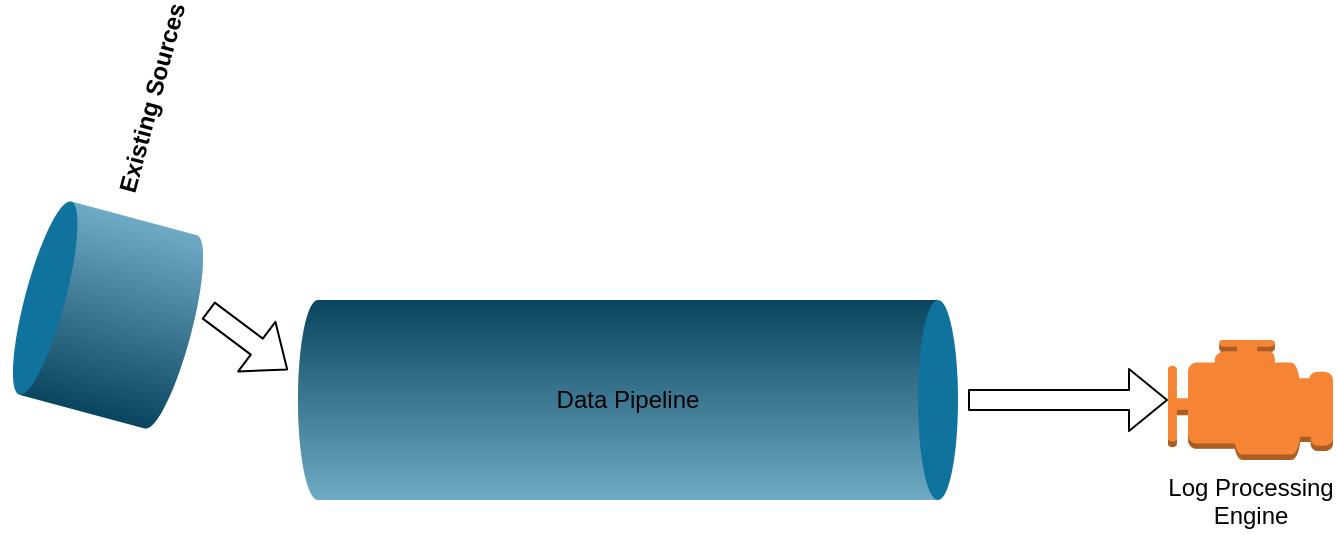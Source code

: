 <mxfile version="12.4.8" type="device" pages="4"><diagram name="1" id="-_3-TFqiXtfNplwcS4FY"><mxGraphModel dx="1426" dy="792" grid="1" gridSize="10" guides="1" tooltips="1" connect="1" arrows="1" fold="1" page="1" pageScale="1" pageWidth="850" pageHeight="1100" math="0" shadow="0"><root><mxCell id="Wu4M268BSIFvSOMbdg5B-0"/><mxCell id="Wu4M268BSIFvSOMbdg5B-1" parent="Wu4M268BSIFvSOMbdg5B-0"/><mxCell id="Wu4M268BSIFvSOMbdg5B-2" value="" style="verticalLabelPosition=bottom;verticalAlign=top;html=1;shape=mxgraph.infographic.cylinder;fillColor=#10739E;strokeColor=none;rotation=90;" vertex="1" parent="Wu4M268BSIFvSOMbdg5B-1"><mxGeometry x="370" y="120" width="100" height="330" as="geometry"/></mxCell><mxCell id="Wu4M268BSIFvSOMbdg5B-4" value="&lt;div&gt;&lt;span style=&quot;background-color: rgb(255 , 255 , 255)&quot;&gt;&lt;font color=&quot;#000000&quot;&gt;Existing Sources&lt;/font&gt;&lt;/span&gt;&lt;/div&gt;&lt;div&gt;&lt;br&gt;&lt;/div&gt;" style="verticalLabelPosition=middle;verticalAlign=middle;html=1;shape=mxgraph.infographic.cylinder;fillColor=#10739E;strokeColor=none;shadow=0;align=left;labelPosition=right;spacingLeft=10;fontStyle=1;fontColor=#10739E;rotation=-75;" vertex="1" parent="Wu4M268BSIFvSOMbdg5B-1"><mxGeometry x="110" y="200" width="100" height="85" as="geometry"/></mxCell><mxCell id="Wu4M268BSIFvSOMbdg5B-5" value="" style="shape=flexArrow;endArrow=classic;html=1;" edge="1" parent="Wu4M268BSIFvSOMbdg5B-1"><mxGeometry width="50" height="50" relative="1" as="geometry"><mxPoint x="210" y="240" as="sourcePoint"/><mxPoint x="250" y="270" as="targetPoint"/></mxGeometry></mxCell><mxCell id="Wu4M268BSIFvSOMbdg5B-7" value="Log Processing &lt;br&gt;Engine" style="outlineConnect=0;dashed=0;verticalLabelPosition=bottom;verticalAlign=top;align=center;html=1;shape=mxgraph.aws3.emr_engine;fillColor=#F58534;gradientColor=none;" vertex="1" parent="Wu4M268BSIFvSOMbdg5B-1"><mxGeometry x="690" y="255" width="82.5" height="60" as="geometry"/></mxCell><mxCell id="Wu4M268BSIFvSOMbdg5B-8" value="Data Pipeline" style="text;html=1;strokeColor=none;fillColor=none;align=center;verticalAlign=middle;whiteSpace=wrap;rounded=0;" vertex="1" parent="Wu4M268BSIFvSOMbdg5B-1"><mxGeometry x="370" y="272.5" width="100" height="25" as="geometry"/></mxCell><mxCell id="Wu4M268BSIFvSOMbdg5B-9" value="" style="shape=flexArrow;endArrow=classic;html=1;" edge="1" parent="Wu4M268BSIFvSOMbdg5B-1"><mxGeometry width="50" height="50" relative="1" as="geometry"><mxPoint x="590" y="285" as="sourcePoint"/><mxPoint x="690" y="285" as="targetPoint"/></mxGeometry></mxCell></root></mxGraphModel></diagram><diagram name="2" id="lQ6vd30ro4hos0aK5vKq"><mxGraphModel dx="1426" dy="792" grid="1" gridSize="10" guides="1" tooltips="1" connect="1" arrows="1" fold="1" page="1" pageScale="1" pageWidth="850" pageHeight="1100" math="0" shadow="0"><root><mxCell id="03w2FbjIss9qyzcPdx0d-0"/><mxCell id="03w2FbjIss9qyzcPdx0d-1" parent="03w2FbjIss9qyzcPdx0d-0"/><mxCell id="03w2FbjIss9qyzcPdx0d-2" value="" style="verticalLabelPosition=bottom;verticalAlign=top;html=1;shape=mxgraph.infographic.cylinder;fillColor=#10739E;strokeColor=none;rotation=90;" vertex="1" parent="03w2FbjIss9qyzcPdx0d-1"><mxGeometry x="370" y="120" width="100" height="330" as="geometry"/></mxCell><mxCell id="03w2FbjIss9qyzcPdx0d-4" value="&lt;div&gt;&lt;span style=&quot;background-color: rgb(255 , 255 , 255)&quot;&gt;&lt;font color=&quot;#000000&quot;&gt;Existing Sources&lt;/font&gt;&lt;/span&gt;&lt;/div&gt;&lt;div&gt;&lt;br&gt;&lt;/div&gt;" style="verticalLabelPosition=middle;verticalAlign=middle;html=1;shape=mxgraph.infographic.cylinder;fillColor=#10739E;strokeColor=none;shadow=0;align=left;labelPosition=right;spacingLeft=10;fontStyle=1;fontColor=#10739E;rotation=-75;" vertex="1" parent="03w2FbjIss9qyzcPdx0d-1"><mxGeometry x="110" y="200" width="100" height="85" as="geometry"/></mxCell><mxCell id="03w2FbjIss9qyzcPdx0d-5" value="" style="shape=flexArrow;endArrow=classic;html=1;" edge="1" parent="03w2FbjIss9qyzcPdx0d-1"><mxGeometry width="50" height="50" relative="1" as="geometry"><mxPoint x="210" y="240" as="sourcePoint"/><mxPoint x="250" y="270" as="targetPoint"/></mxGeometry></mxCell><mxCell id="03w2FbjIss9qyzcPdx0d-7" value="Log Processing &lt;br&gt;Engine" style="outlineConnect=0;dashed=0;verticalLabelPosition=bottom;verticalAlign=top;align=center;html=1;shape=mxgraph.aws3.emr_engine;fillColor=#F58534;gradientColor=none;" vertex="1" parent="03w2FbjIss9qyzcPdx0d-1"><mxGeometry x="690" y="255" width="82.5" height="60" as="geometry"/></mxCell><mxCell id="03w2FbjIss9qyzcPdx0d-8" value="Data Pipeline" style="text;html=1;strokeColor=none;fillColor=none;align=center;verticalAlign=middle;whiteSpace=wrap;rounded=0;" vertex="1" parent="03w2FbjIss9qyzcPdx0d-1"><mxGeometry x="370" y="272.5" width="100" height="25" as="geometry"/></mxCell><mxCell id="03w2FbjIss9qyzcPdx0d-9" value="" style="shape=flexArrow;endArrow=classic;html=1;" edge="1" parent="03w2FbjIss9qyzcPdx0d-1"><mxGeometry width="50" height="50" relative="1" as="geometry"><mxPoint x="590" y="285" as="sourcePoint"/><mxPoint x="690" y="285" as="targetPoint"/></mxGeometry></mxCell><mxCell id="03w2FbjIss9qyzcPdx0d-10" value="" style="outlineConnect=0;dashed=0;verticalLabelPosition=bottom;verticalAlign=top;align=center;html=1;shape=mxgraph.aws3.ec2;fillColor=#F58534;gradientColor=none;" vertex="1" parent="03w2FbjIss9qyzcPdx0d-1"><mxGeometry x="60" y="600" width="76.5" height="93" as="geometry"/></mxCell><mxCell id="03w2FbjIss9qyzcPdx0d-11" value="" style="outlineConnect=0;fontColor=#232F3E;gradientColor=#60A337;gradientDirection=north;fillColor=#277116;strokeColor=#ffffff;dashed=0;verticalLabelPosition=bottom;verticalAlign=top;align=center;html=1;fontSize=12;fontStyle=0;aspect=fixed;shape=mxgraph.aws4.resourceIcon;resIcon=mxgraph.aws4.s3;" vertex="1" parent="03w2FbjIss9qyzcPdx0d-1"><mxGeometry x="240" y="607.5" width="78" height="78" as="geometry"/></mxCell><mxCell id="03w2FbjIss9qyzcPdx0d-12" value="EC2 Instance" style="text;html=1;strokeColor=none;fillColor=none;align=center;verticalAlign=middle;whiteSpace=wrap;rounded=0;" vertex="1" parent="03w2FbjIss9qyzcPdx0d-1"><mxGeometry x="78.25" y="710" width="40" height="20" as="geometry"/></mxCell><mxCell id="03w2FbjIss9qyzcPdx0d-13" value="" style="shape=flexArrow;endArrow=classic;html=1;" edge="1" parent="03w2FbjIss9qyzcPdx0d-1"><mxGeometry width="50" height="50" relative="1" as="geometry"><mxPoint x="145" y="646" as="sourcePoint"/><mxPoint x="235" y="646" as="targetPoint"/></mxGeometry></mxCell><mxCell id="03w2FbjIss9qyzcPdx0d-14" value="S3 Bucket" style="text;html=1;strokeColor=none;fillColor=none;align=center;verticalAlign=middle;whiteSpace=wrap;rounded=0;" vertex="1" parent="03w2FbjIss9qyzcPdx0d-1"><mxGeometry x="259" y="710" width="40" height="20" as="geometry"/></mxCell><mxCell id="03w2FbjIss9qyzcPdx0d-16" value="&lt;div&gt;Raw Audit logs&lt;/div&gt;&lt;div&gt;&lt;br&gt;&lt;/div&gt;" style="text;html=1;strokeColor=none;fillColor=none;align=center;verticalAlign=middle;whiteSpace=wrap;rounded=0;" vertex="1" parent="03w2FbjIss9qyzcPdx0d-1"><mxGeometry x="160" y="608" width="40" height="20" as="geometry"/></mxCell></root></mxGraphModel></diagram><diagram id="EVtuApoNfbVU5N7i6w00" name="3"><mxGraphModel dx="1426" dy="792" grid="1" gridSize="10" guides="1" tooltips="1" connect="1" arrows="1" fold="1" page="1" pageScale="1" pageWidth="850" pageHeight="1100" math="0" shadow="0"><root><mxCell id="0"/><mxCell id="1" parent="0"/><mxCell id="ytQTuUm3oDZo6Eu_hEq4-3" value="" style="verticalLabelPosition=bottom;verticalAlign=top;html=1;shape=mxgraph.infographic.cylinder;fillColor=#10739E;strokeColor=none;rotation=90;" vertex="1" parent="1"><mxGeometry x="370" y="120" width="100" height="330" as="geometry"/></mxCell><mxCell id="ytQTuUm3oDZo6Eu_hEq4-4" value="New Source" style="verticalLabelPosition=middle;verticalAlign=middle;html=1;shape=mxgraph.infographic.cylinder;fillColor=#f8cecc;strokeColor=#b85450;shadow=0;align=left;labelPosition=right;spacingLeft=10;fontStyle=1;rotation=20;" vertex="1" parent="1"><mxGeometry x="140" y="330" width="100" height="90" as="geometry"/></mxCell><mxCell id="ytQTuUm3oDZo6Eu_hEq4-8" value="&lt;div&gt;&lt;span style=&quot;background-color: rgb(255 , 255 , 255)&quot;&gt;&lt;font color=&quot;#000000&quot;&gt;Existing Sources&lt;/font&gt;&lt;/span&gt;&lt;/div&gt;&lt;div&gt;&lt;br&gt;&lt;/div&gt;" style="verticalLabelPosition=middle;verticalAlign=middle;html=1;shape=mxgraph.infographic.cylinder;fillColor=#10739E;strokeColor=none;shadow=0;align=left;labelPosition=right;spacingLeft=10;fontStyle=1;fontColor=#10739E;rotation=-75;" vertex="1" parent="1"><mxGeometry x="110" y="200" width="100" height="85" as="geometry"/></mxCell><mxCell id="ytQTuUm3oDZo6Eu_hEq4-10" value="" style="shape=flexArrow;endArrow=classic;html=1;" edge="1" parent="1"><mxGeometry width="50" height="50" relative="1" as="geometry"><mxPoint x="210" y="240" as="sourcePoint"/><mxPoint x="250" y="270" as="targetPoint"/></mxGeometry></mxCell><mxCell id="ytQTuUm3oDZo6Eu_hEq4-12" value="" style="shape=flexArrow;endArrow=classic;html=1;" edge="1" parent="1"><mxGeometry width="50" height="50" relative="1" as="geometry"><mxPoint x="220" y="330" as="sourcePoint"/><mxPoint x="250" y="280" as="targetPoint"/></mxGeometry></mxCell><mxCell id="ytQTuUm3oDZo6Eu_hEq4-13" value="Log Processing &lt;br&gt;Engine" style="outlineConnect=0;dashed=0;verticalLabelPosition=bottom;verticalAlign=top;align=center;html=1;shape=mxgraph.aws3.emr_engine;fillColor=#F58534;gradientColor=none;" vertex="1" parent="1"><mxGeometry x="690" y="255" width="82.5" height="60" as="geometry"/></mxCell><mxCell id="ytQTuUm3oDZo6Eu_hEq4-14" value="Data Pipeline" style="text;html=1;strokeColor=none;fillColor=none;align=center;verticalAlign=middle;whiteSpace=wrap;rounded=0;" vertex="1" parent="1"><mxGeometry x="370" y="272.5" width="100" height="25" as="geometry"/></mxCell><mxCell id="ytQTuUm3oDZo6Eu_hEq4-15" value="" style="shape=flexArrow;endArrow=classic;html=1;" edge="1" parent="1"><mxGeometry width="50" height="50" relative="1" as="geometry"><mxPoint x="590" y="285" as="sourcePoint"/><mxPoint x="690" y="285" as="targetPoint"/></mxGeometry></mxCell><mxCell id="ytQTuUm3oDZo6Eu_hEq4-16" value="" style="outlineConnect=0;dashed=0;verticalLabelPosition=bottom;verticalAlign=top;align=center;html=1;shape=mxgraph.aws3.ec2;fillColor=#F58534;gradientColor=none;" vertex="1" parent="1"><mxGeometry x="60" y="600" width="76.5" height="93" as="geometry"/></mxCell><mxCell id="ytQTuUm3oDZo6Eu_hEq4-17" value="" style="outlineConnect=0;fontColor=#232F3E;gradientColor=#60A337;gradientDirection=north;fillColor=#277116;strokeColor=#ffffff;dashed=0;verticalLabelPosition=bottom;verticalAlign=top;align=center;html=1;fontSize=12;fontStyle=0;aspect=fixed;shape=mxgraph.aws4.resourceIcon;resIcon=mxgraph.aws4.s3;" vertex="1" parent="1"><mxGeometry x="240" y="607.5" width="78" height="78" as="geometry"/></mxCell><mxCell id="ytQTuUm3oDZo6Eu_hEq4-18" value="EC2 Instance" style="text;html=1;strokeColor=none;fillColor=none;align=center;verticalAlign=middle;whiteSpace=wrap;rounded=0;" vertex="1" parent="1"><mxGeometry x="78.25" y="710" width="40" height="20" as="geometry"/></mxCell><mxCell id="ytQTuUm3oDZo6Eu_hEq4-19" value="" style="shape=flexArrow;endArrow=classic;html=1;" edge="1" parent="1"><mxGeometry width="50" height="50" relative="1" as="geometry"><mxPoint x="145" y="646" as="sourcePoint"/><mxPoint x="235" y="646" as="targetPoint"/></mxGeometry></mxCell><mxCell id="ytQTuUm3oDZo6Eu_hEq4-20" value="S3 Bucket" style="text;html=1;strokeColor=none;fillColor=none;align=center;verticalAlign=middle;whiteSpace=wrap;rounded=0;" vertex="1" parent="1"><mxGeometry x="259" y="710" width="40" height="20" as="geometry"/></mxCell><mxCell id="ytQTuUm3oDZo6Eu_hEq4-21" value="" style="shape=flexArrow;endArrow=classic;html=1;" edge="1" parent="1"><mxGeometry width="50" height="50" relative="1" as="geometry"><mxPoint x="270" y="590" as="sourcePoint"/><mxPoint x="190" y="440" as="targetPoint"/></mxGeometry></mxCell><mxCell id="ytQTuUm3oDZo6Eu_hEq4-22" value="&lt;div&gt;Raw Audit logs&lt;/div&gt;&lt;div&gt;&lt;br&gt;&lt;/div&gt;" style="text;html=1;strokeColor=none;fillColor=none;align=center;verticalAlign=middle;whiteSpace=wrap;rounded=0;" vertex="1" parent="1"><mxGeometry x="160" y="608" width="40" height="20" as="geometry"/></mxCell></root></mxGraphModel></diagram><diagram id="3_lPszhGcRaHNcyfEZtt" name="4"><mxGraphModel dx="1426" dy="1892" grid="1" gridSize="10" guides="1" tooltips="1" connect="1" arrows="1" fold="1" page="1" pageScale="1" pageWidth="850" pageHeight="1100" math="0" shadow="0"><root><mxCell id="IGb6749tIIpUQGnh0qxr-0"/><mxCell id="IGb6749tIIpUQGnh0qxr-1" parent="IGb6749tIIpUQGnh0qxr-0"/><mxCell id="_5EXiabeo-5oUnPIVD-Y-0" value="" style="outlineConnect=0;dashed=0;verticalLabelPosition=bottom;verticalAlign=top;align=center;html=1;shape=mxgraph.aws3.ec2;fillColor=#F58534;gradientColor=none;" vertex="1" parent="IGb6749tIIpUQGnh0qxr-1"><mxGeometry x="50" y="-990" width="76.5" height="93" as="geometry"/></mxCell><mxCell id="_5EXiabeo-5oUnPIVD-Y-1" value="" style="outlineConnect=0;fontColor=#232F3E;gradientColor=#60A337;gradientDirection=north;fillColor=#277116;strokeColor=#ffffff;dashed=0;verticalLabelPosition=bottom;verticalAlign=top;align=center;html=1;fontSize=12;fontStyle=0;aspect=fixed;shape=mxgraph.aws4.resourceIcon;resIcon=mxgraph.aws4.s3;" vertex="1" parent="IGb6749tIIpUQGnh0qxr-1"><mxGeometry x="230" y="-982.5" width="78" height="78" as="geometry"/></mxCell><mxCell id="_5EXiabeo-5oUnPIVD-Y-2" value="" style="shape=flexArrow;endArrow=classic;html=1;" edge="1" parent="IGb6749tIIpUQGnh0qxr-1"><mxGeometry width="50" height="50" relative="1" as="geometry"><mxPoint x="135" y="-944" as="sourcePoint"/><mxPoint x="225" y="-944" as="targetPoint"/></mxGeometry></mxCell><mxCell id="_5EXiabeo-5oUnPIVD-Y-3" value="&lt;div&gt;Raw Audit logs&lt;/div&gt;&lt;div&gt;&lt;br&gt;&lt;/div&gt;" style="text;html=1;strokeColor=none;fillColor=none;align=center;verticalAlign=middle;whiteSpace=wrap;rounded=0;" vertex="1" parent="IGb6749tIIpUQGnh0qxr-1"><mxGeometry x="150" y="-982" width="40" height="20" as="geometry"/></mxCell><mxCell id="_5EXiabeo-5oUnPIVD-Y-4" value="" style="outlineConnect=0;dashed=0;verticalLabelPosition=bottom;verticalAlign=top;align=center;html=1;shape=mxgraph.aws3.sns;fillColor=#D9A741;gradientColor=none;" vertex="1" parent="IGb6749tIIpUQGnh0qxr-1"><mxGeometry x="420" y="-982.5" width="76.5" height="76.5" as="geometry"/></mxCell><mxCell id="_5EXiabeo-5oUnPIVD-Y-5" value="" style="shape=flexArrow;endArrow=classic;html=1;" edge="1" parent="IGb6749tIIpUQGnh0qxr-1"><mxGeometry width="50" height="50" relative="1" as="geometry"><mxPoint x="320" y="-944" as="sourcePoint"/><mxPoint x="410" y="-944" as="targetPoint"/></mxGeometry></mxCell><mxCell id="-k15C3SKFKl6M4dh7msz-0" value="EC2 Instance" style="text;html=1;strokeColor=none;fillColor=none;align=center;verticalAlign=middle;whiteSpace=wrap;rounded=0;" vertex="1" parent="IGb6749tIIpUQGnh0qxr-1"><mxGeometry x="64.88" y="-1030" width="40" height="20" as="geometry"/></mxCell><mxCell id="-k15C3SKFKl6M4dh7msz-1" value="S3 Bucket" style="text;html=1;strokeColor=none;fillColor=none;align=center;verticalAlign=middle;whiteSpace=wrap;rounded=0;" vertex="1" parent="IGb6749tIIpUQGnh0qxr-1"><mxGeometry x="245.63" y="-1030" width="40" height="20" as="geometry"/></mxCell><mxCell id="-k15C3SKFKl6M4dh7msz-2" value="SNS Topic" style="text;html=1;strokeColor=none;fillColor=none;align=center;verticalAlign=middle;whiteSpace=wrap;rounded=0;" vertex="1" parent="IGb6749tIIpUQGnh0qxr-1"><mxGeometry x="433.13" y="-1030" width="40" height="20" as="geometry"/></mxCell><mxCell id="-k15C3SKFKl6M4dh7msz-4" value="" style="outlineConnect=0;dashed=0;verticalLabelPosition=bottom;verticalAlign=top;align=center;html=1;shape=mxgraph.aws3.sqs;fillColor=#D9A741;gradientColor=none;" vertex="1" parent="IGb6749tIIpUQGnh0qxr-1"><mxGeometry x="433" y="-810" width="76.5" height="93" as="geometry"/></mxCell><mxCell id="-k15C3SKFKl6M4dh7msz-5" value="" style="shape=flexArrow;endArrow=classic;html=1;" edge="1" parent="IGb6749tIIpUQGnh0qxr-1"><mxGeometry width="50" height="50" relative="1" as="geometry"><mxPoint x="460" y="-906" as="sourcePoint"/><mxPoint x="460" y="-820" as="targetPoint"/></mxGeometry></mxCell><mxCell id="-k15C3SKFKl6M4dh7msz-6" value="&lt;div&gt;SQS Queue&lt;/div&gt;&lt;div&gt;&lt;br&gt;&lt;/div&gt;" style="text;html=1;strokeColor=none;fillColor=none;align=center;verticalAlign=middle;whiteSpace=wrap;rounded=0;" vertex="1" parent="IGb6749tIIpUQGnh0qxr-1"><mxGeometry x="443.13" y="-690" width="40" height="20" as="geometry"/></mxCell><mxCell id="-k15C3SKFKl6M4dh7msz-7" value="" style="outlineConnect=0;dashed=0;verticalLabelPosition=bottom;verticalAlign=top;align=center;html=1;shape=mxgraph.aws3.lambda_function;fillColor=#F58534;gradientColor=none;" vertex="1" parent="IGb6749tIIpUQGnh0qxr-1"><mxGeometry x="620" y="-799.5" width="69" height="72" as="geometry"/></mxCell><mxCell id="-k15C3SKFKl6M4dh7msz-8" value="" style="shape=flexArrow;endArrow=classic;html=1;" edge="1" parent="IGb6749tIIpUQGnh0qxr-1"><mxGeometry width="50" height="50" relative="1" as="geometry"><mxPoint x="520" y="-764" as="sourcePoint"/><mxPoint x="610" y="-764" as="targetPoint"/></mxGeometry></mxCell><mxCell id="-k15C3SKFKl6M4dh7msz-9" value="Lambda" style="text;html=1;strokeColor=none;fillColor=none;align=center;verticalAlign=middle;whiteSpace=wrap;rounded=0;" vertex="1" parent="IGb6749tIIpUQGnh0qxr-1"><mxGeometry x="640" y="-700" width="40" height="20" as="geometry"/></mxCell><mxCell id="_X_QYWbZpfQbKVBSTure-0" value="" style="verticalLabelPosition=bottom;verticalAlign=top;html=1;shape=mxgraph.infographic.cylinder;fillColor=#10739E;strokeColor=none;rotation=90;" vertex="1" parent="IGb6749tIIpUQGnh0qxr-1"><mxGeometry x="910" y="-920" width="100" height="330" as="geometry"/></mxCell><mxCell id="_X_QYWbZpfQbKVBSTure-1" value="Data Pipeline" style="text;html=1;strokeColor=none;fillColor=none;align=center;verticalAlign=middle;whiteSpace=wrap;rounded=0;" vertex="1" parent="IGb6749tIIpUQGnh0qxr-1"><mxGeometry x="890" y="-767.5" width="100" height="25" as="geometry"/></mxCell><mxCell id="_X_QYWbZpfQbKVBSTure-2" value="" style="shape=flexArrow;endArrow=classic;html=1;" edge="1" parent="IGb6749tIIpUQGnh0qxr-1"><mxGeometry width="50" height="50" relative="1" as="geometry"><mxPoint x="700" y="-767.5" as="sourcePoint"/><mxPoint x="790" y="-767.5" as="targetPoint"/></mxGeometry></mxCell><mxCell id="_X_QYWbZpfQbKVBSTure-3" value="" style="outlineConnect=0;fontColor=#232F3E;gradientColor=#945DF2;gradientDirection=north;fillColor=#5A30B5;strokeColor=#ffffff;dashed=0;verticalLabelPosition=bottom;verticalAlign=top;align=center;html=1;fontSize=12;fontStyle=0;aspect=fixed;shape=mxgraph.aws4.resourceIcon;resIcon=mxgraph.aws4.kinesis_data_streams;" vertex="1" parent="IGb6749tIIpUQGnh0qxr-1"><mxGeometry x="890" y="-888" width="78" height="78" as="geometry"/></mxCell><mxCell id="_X_QYWbZpfQbKVBSTure-4" value="Kinesis Data Stram" style="text;html=1;strokeColor=none;fillColor=none;align=center;verticalAlign=middle;whiteSpace=wrap;rounded=0;" vertex="1" parent="IGb6749tIIpUQGnh0qxr-1"><mxGeometry x="893.5" y="-917" width="71" height="20" as="geometry"/></mxCell><mxCell id="x8xuT2gufONeE0OfMYrs-0" value="Log Processing &lt;br&gt;Engine" style="outlineConnect=0;dashed=0;verticalLabelPosition=bottom;verticalAlign=top;align=center;html=1;shape=mxgraph.aws3.emr_engine;fillColor=#F58534;gradientColor=none;" vertex="1" parent="IGb6749tIIpUQGnh0qxr-1"><mxGeometry x="1230" y="-787.5" width="82.5" height="60" as="geometry"/></mxCell><mxCell id="x8xuT2gufONeE0OfMYrs-1" value="" style="shape=flexArrow;endArrow=classic;html=1;" edge="1" parent="IGb6749tIIpUQGnh0qxr-1"><mxGeometry width="50" height="50" relative="1" as="geometry"><mxPoint x="1130" y="-757.5" as="sourcePoint"/><mxPoint x="1230" y="-757.5" as="targetPoint"/></mxGeometry></mxCell></root></mxGraphModel></diagram></mxfile>
